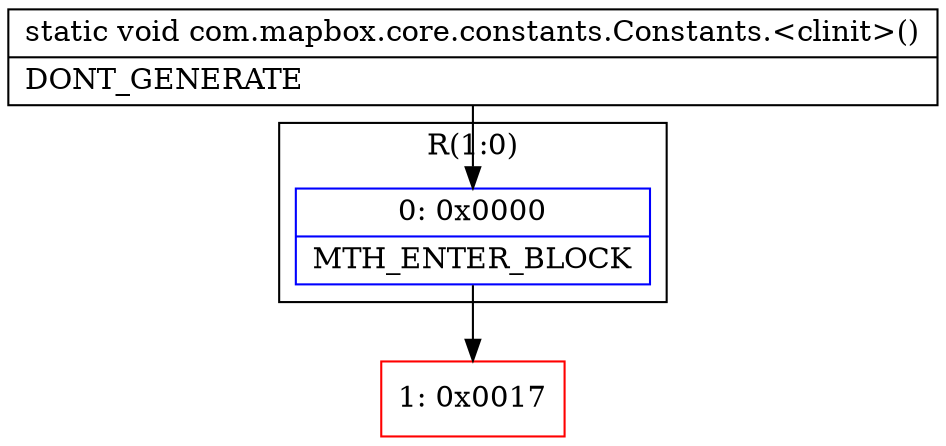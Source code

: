 digraph "CFG forcom.mapbox.core.constants.Constants.\<clinit\>()V" {
subgraph cluster_Region_960469008 {
label = "R(1:0)";
node [shape=record,color=blue];
Node_0 [shape=record,label="{0\:\ 0x0000|MTH_ENTER_BLOCK\l}"];
}
Node_1 [shape=record,color=red,label="{1\:\ 0x0017}"];
MethodNode[shape=record,label="{static void com.mapbox.core.constants.Constants.\<clinit\>()  | DONT_GENERATE\l}"];
MethodNode -> Node_0;
Node_0 -> Node_1;
}

